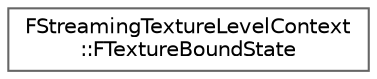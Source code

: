 digraph "Graphical Class Hierarchy"
{
 // INTERACTIVE_SVG=YES
 // LATEX_PDF_SIZE
  bgcolor="transparent";
  edge [fontname=Helvetica,fontsize=10,labelfontname=Helvetica,labelfontsize=10];
  node [fontname=Helvetica,fontsize=10,shape=box,height=0.2,width=0.4];
  rankdir="LR";
  Node0 [id="Node000000",label="FStreamingTextureLevelContext\l::FTextureBoundState",height=0.2,width=0.4,color="grey40", fillcolor="white", style="filled",URL="$d6/d8c/structFStreamingTextureLevelContext_1_1FTextureBoundState.html",tooltip=" "];
}
